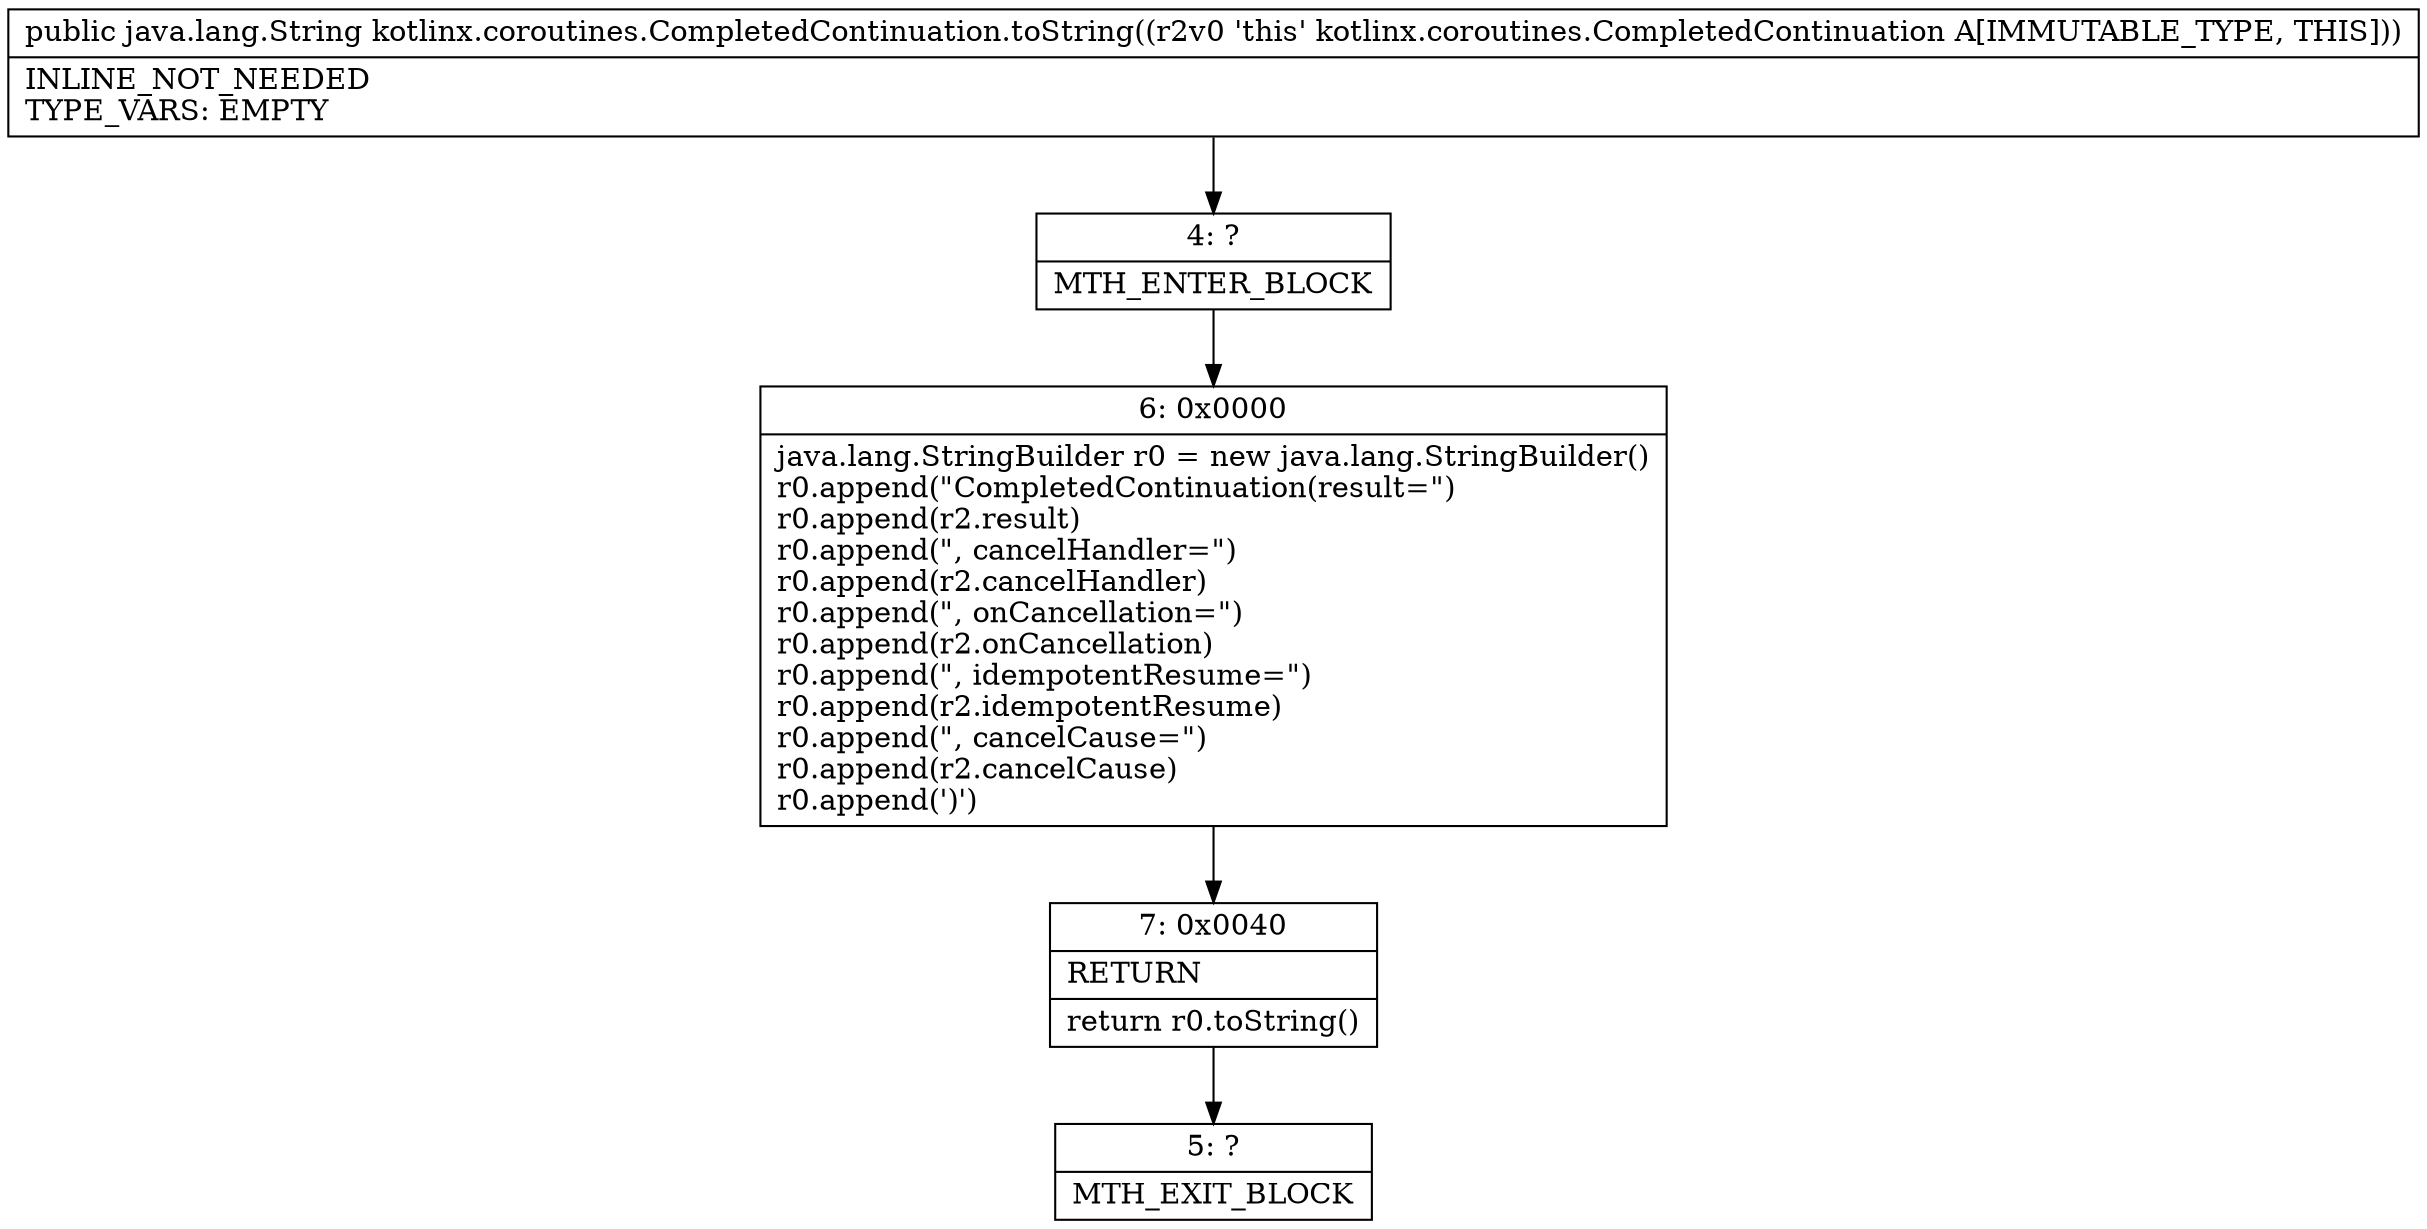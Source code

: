 digraph "CFG forkotlinx.coroutines.CompletedContinuation.toString()Ljava\/lang\/String;" {
Node_4 [shape=record,label="{4\:\ ?|MTH_ENTER_BLOCK\l}"];
Node_6 [shape=record,label="{6\:\ 0x0000|java.lang.StringBuilder r0 = new java.lang.StringBuilder()\lr0.append(\"CompletedContinuation(result=\")\lr0.append(r2.result)\lr0.append(\", cancelHandler=\")\lr0.append(r2.cancelHandler)\lr0.append(\", onCancellation=\")\lr0.append(r2.onCancellation)\lr0.append(\", idempotentResume=\")\lr0.append(r2.idempotentResume)\lr0.append(\", cancelCause=\")\lr0.append(r2.cancelCause)\lr0.append(')')\l}"];
Node_7 [shape=record,label="{7\:\ 0x0040|RETURN\l|return r0.toString()\l}"];
Node_5 [shape=record,label="{5\:\ ?|MTH_EXIT_BLOCK\l}"];
MethodNode[shape=record,label="{public java.lang.String kotlinx.coroutines.CompletedContinuation.toString((r2v0 'this' kotlinx.coroutines.CompletedContinuation A[IMMUTABLE_TYPE, THIS]))  | INLINE_NOT_NEEDED\lTYPE_VARS: EMPTY\l}"];
MethodNode -> Node_4;Node_4 -> Node_6;
Node_6 -> Node_7;
Node_7 -> Node_5;
}

